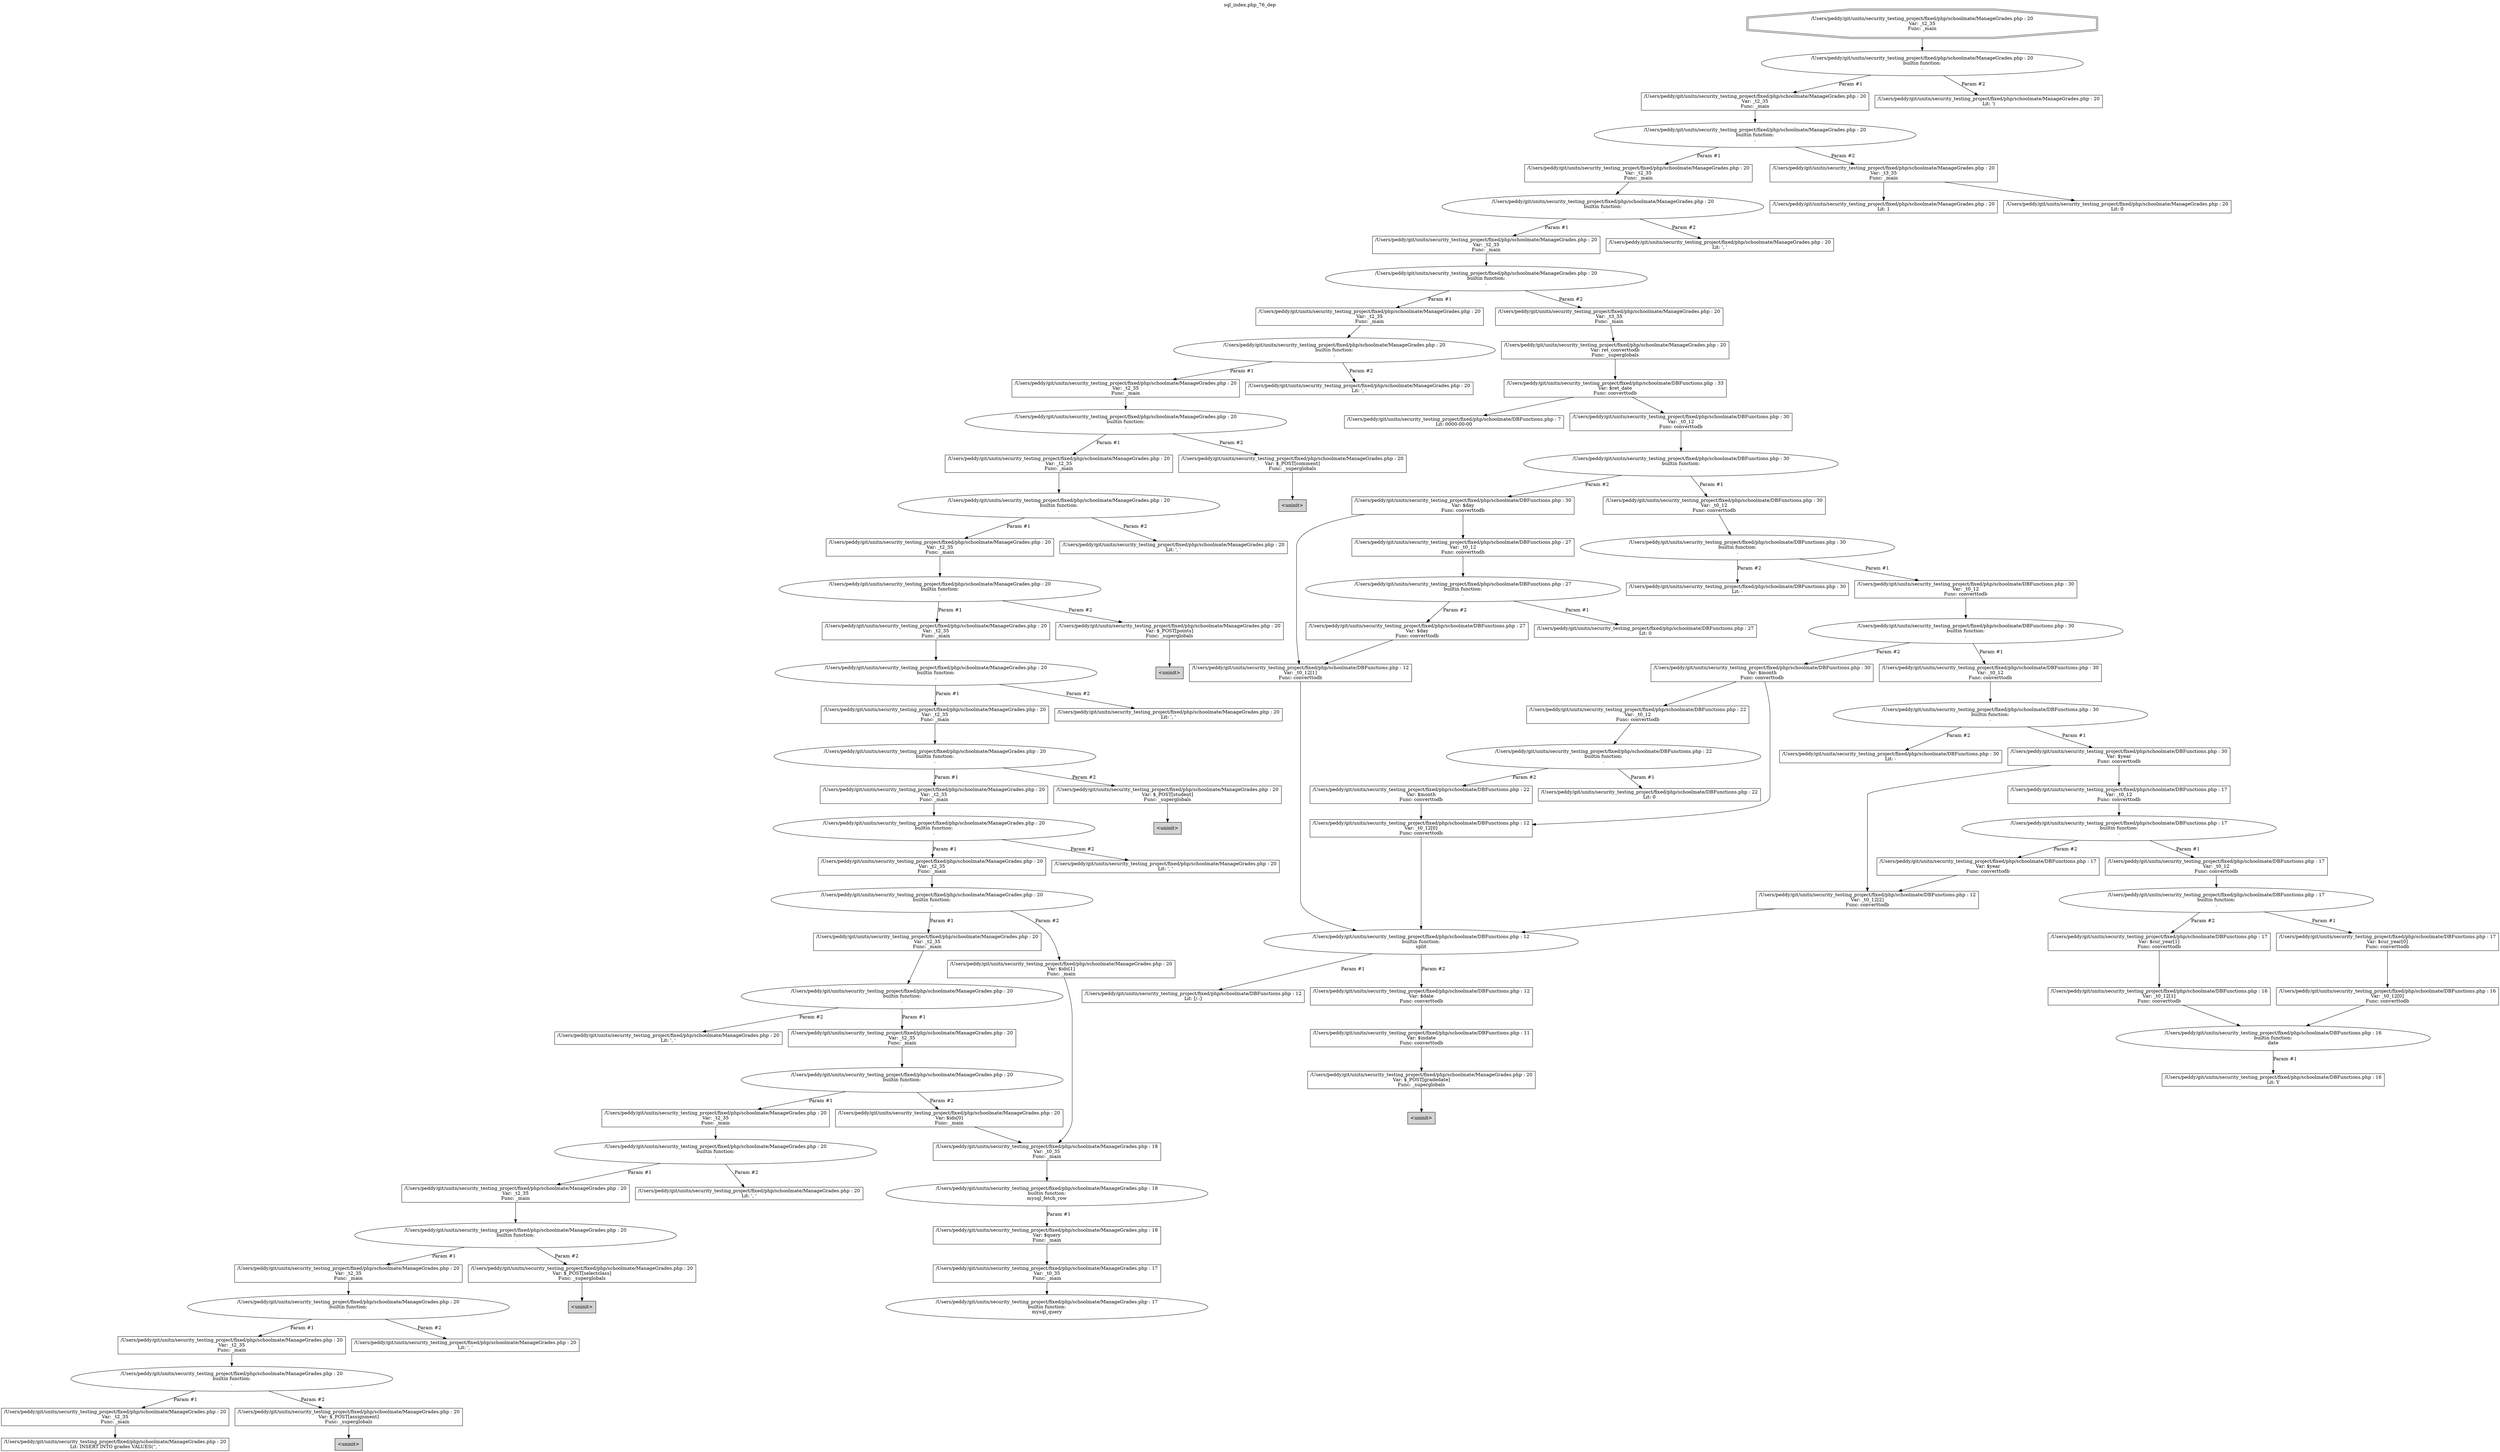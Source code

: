 digraph cfg {
  label="sql_index.php_76_dep";
  labelloc=t;
  n1 [shape=doubleoctagon, label="/Users/peddy/git/unitn/security_testing_project/fixed/php/schoolmate/ManageGrades.php : 20\nVar: _t2_35\nFunc: _main\n"];
  n2 [shape=ellipse, label="/Users/peddy/git/unitn/security_testing_project/fixed/php/schoolmate/ManageGrades.php : 20\nbuiltin function:\n.\n"];
  n3 [shape=box, label="/Users/peddy/git/unitn/security_testing_project/fixed/php/schoolmate/ManageGrades.php : 20\nVar: _t2_35\nFunc: _main\n"];
  n4 [shape=ellipse, label="/Users/peddy/git/unitn/security_testing_project/fixed/php/schoolmate/ManageGrades.php : 20\nbuiltin function:\n.\n"];
  n5 [shape=box, label="/Users/peddy/git/unitn/security_testing_project/fixed/php/schoolmate/ManageGrades.php : 20\nVar: _t2_35\nFunc: _main\n"];
  n6 [shape=ellipse, label="/Users/peddy/git/unitn/security_testing_project/fixed/php/schoolmate/ManageGrades.php : 20\nbuiltin function:\n.\n"];
  n7 [shape=box, label="/Users/peddy/git/unitn/security_testing_project/fixed/php/schoolmate/ManageGrades.php : 20\nVar: _t2_35\nFunc: _main\n"];
  n8 [shape=ellipse, label="/Users/peddy/git/unitn/security_testing_project/fixed/php/schoolmate/ManageGrades.php : 20\nbuiltin function:\n.\n"];
  n9 [shape=box, label="/Users/peddy/git/unitn/security_testing_project/fixed/php/schoolmate/ManageGrades.php : 20\nVar: _t2_35\nFunc: _main\n"];
  n10 [shape=ellipse, label="/Users/peddy/git/unitn/security_testing_project/fixed/php/schoolmate/ManageGrades.php : 20\nbuiltin function:\n.\n"];
  n11 [shape=box, label="/Users/peddy/git/unitn/security_testing_project/fixed/php/schoolmate/ManageGrades.php : 20\nVar: _t2_35\nFunc: _main\n"];
  n12 [shape=ellipse, label="/Users/peddy/git/unitn/security_testing_project/fixed/php/schoolmate/ManageGrades.php : 20\nbuiltin function:\n.\n"];
  n13 [shape=box, label="/Users/peddy/git/unitn/security_testing_project/fixed/php/schoolmate/ManageGrades.php : 20\nVar: _t2_35\nFunc: _main\n"];
  n14 [shape=ellipse, label="/Users/peddy/git/unitn/security_testing_project/fixed/php/schoolmate/ManageGrades.php : 20\nbuiltin function:\n.\n"];
  n15 [shape=box, label="/Users/peddy/git/unitn/security_testing_project/fixed/php/schoolmate/ManageGrades.php : 20\nVar: _t2_35\nFunc: _main\n"];
  n16 [shape=ellipse, label="/Users/peddy/git/unitn/security_testing_project/fixed/php/schoolmate/ManageGrades.php : 20\nbuiltin function:\n.\n"];
  n17 [shape=box, label="/Users/peddy/git/unitn/security_testing_project/fixed/php/schoolmate/ManageGrades.php : 20\nVar: _t2_35\nFunc: _main\n"];
  n18 [shape=ellipse, label="/Users/peddy/git/unitn/security_testing_project/fixed/php/schoolmate/ManageGrades.php : 20\nbuiltin function:\n.\n"];
  n19 [shape=box, label="/Users/peddy/git/unitn/security_testing_project/fixed/php/schoolmate/ManageGrades.php : 20\nVar: _t2_35\nFunc: _main\n"];
  n20 [shape=ellipse, label="/Users/peddy/git/unitn/security_testing_project/fixed/php/schoolmate/ManageGrades.php : 20\nbuiltin function:\n.\n"];
  n21 [shape=box, label="/Users/peddy/git/unitn/security_testing_project/fixed/php/schoolmate/ManageGrades.php : 20\nVar: _t2_35\nFunc: _main\n"];
  n22 [shape=ellipse, label="/Users/peddy/git/unitn/security_testing_project/fixed/php/schoolmate/ManageGrades.php : 20\nbuiltin function:\n.\n"];
  n23 [shape=box, label="/Users/peddy/git/unitn/security_testing_project/fixed/php/schoolmate/ManageGrades.php : 20\nVar: _t2_35\nFunc: _main\n"];
  n24 [shape=ellipse, label="/Users/peddy/git/unitn/security_testing_project/fixed/php/schoolmate/ManageGrades.php : 20\nbuiltin function:\n.\n"];
  n25 [shape=box, label="/Users/peddy/git/unitn/security_testing_project/fixed/php/schoolmate/ManageGrades.php : 20\nVar: _t2_35\nFunc: _main\n"];
  n26 [shape=ellipse, label="/Users/peddy/git/unitn/security_testing_project/fixed/php/schoolmate/ManageGrades.php : 20\nbuiltin function:\n.\n"];
  n27 [shape=box, label="/Users/peddy/git/unitn/security_testing_project/fixed/php/schoolmate/ManageGrades.php : 20\nVar: _t2_35\nFunc: _main\n"];
  n28 [shape=ellipse, label="/Users/peddy/git/unitn/security_testing_project/fixed/php/schoolmate/ManageGrades.php : 20\nbuiltin function:\n.\n"];
  n29 [shape=box, label="/Users/peddy/git/unitn/security_testing_project/fixed/php/schoolmate/ManageGrades.php : 20\nVar: _t2_35\nFunc: _main\n"];
  n30 [shape=ellipse, label="/Users/peddy/git/unitn/security_testing_project/fixed/php/schoolmate/ManageGrades.php : 20\nbuiltin function:\n.\n"];
  n31 [shape=box, label="/Users/peddy/git/unitn/security_testing_project/fixed/php/schoolmate/ManageGrades.php : 20\nVar: _t2_35\nFunc: _main\n"];
  n32 [shape=ellipse, label="/Users/peddy/git/unitn/security_testing_project/fixed/php/schoolmate/ManageGrades.php : 20\nbuiltin function:\n.\n"];
  n33 [shape=box, label="/Users/peddy/git/unitn/security_testing_project/fixed/php/schoolmate/ManageGrades.php : 20\nVar: _t2_35\nFunc: _main\n"];
  n34 [shape=ellipse, label="/Users/peddy/git/unitn/security_testing_project/fixed/php/schoolmate/ManageGrades.php : 20\nbuiltin function:\n.\n"];
  n35 [shape=box, label="/Users/peddy/git/unitn/security_testing_project/fixed/php/schoolmate/ManageGrades.php : 20\nVar: _t2_35\nFunc: _main\n"];
  n36 [shape=ellipse, label="/Users/peddy/git/unitn/security_testing_project/fixed/php/schoolmate/ManageGrades.php : 20\nbuiltin function:\n.\n"];
  n37 [shape=box, label="/Users/peddy/git/unitn/security_testing_project/fixed/php/schoolmate/ManageGrades.php : 20\nVar: _t2_35\nFunc: _main\n"];
  n38 [shape=box, label="/Users/peddy/git/unitn/security_testing_project/fixed/php/schoolmate/ManageGrades.php : 20\nLit: INSERT INTO grades VALUES('', '\n"];
  n39 [shape=box, label="/Users/peddy/git/unitn/security_testing_project/fixed/php/schoolmate/ManageGrades.php : 20\nVar: $_POST[assignment]\nFunc: _superglobals\n"];
  n40 [shape=box, label="<uninit>",style=filled];
  n41 [shape=box, label="/Users/peddy/git/unitn/security_testing_project/fixed/php/schoolmate/ManageGrades.php : 20\nLit: ', '\n"];
  n42 [shape=box, label="/Users/peddy/git/unitn/security_testing_project/fixed/php/schoolmate/ManageGrades.php : 20\nVar: $_POST[selectclass]\nFunc: _superglobals\n"];
  n43 [shape=box, label="<uninit>",style=filled];
  n44 [shape=box, label="/Users/peddy/git/unitn/security_testing_project/fixed/php/schoolmate/ManageGrades.php : 20\nLit: ', '\n"];
  n45 [shape=box, label="/Users/peddy/git/unitn/security_testing_project/fixed/php/schoolmate/ManageGrades.php : 20\nVar: $ids[0]\nFunc: _main\n"];
  n46 [shape=box, label="/Users/peddy/git/unitn/security_testing_project/fixed/php/schoolmate/ManageGrades.php : 18\nVar: _t0_35\nFunc: _main\n"];
  n47 [shape=ellipse, label="/Users/peddy/git/unitn/security_testing_project/fixed/php/schoolmate/ManageGrades.php : 18\nbuiltin function:\nmysql_fetch_row\n"];
  n48 [shape=box, label="/Users/peddy/git/unitn/security_testing_project/fixed/php/schoolmate/ManageGrades.php : 18\nVar: $query\nFunc: _main\n"];
  n49 [shape=box, label="/Users/peddy/git/unitn/security_testing_project/fixed/php/schoolmate/ManageGrades.php : 17\nVar: _t0_35\nFunc: _main\n"];
  n50 [shape=ellipse, label="/Users/peddy/git/unitn/security_testing_project/fixed/php/schoolmate/ManageGrades.php : 17\nbuiltin function:\nmysql_query\n"];
  n51 [shape=box, label="/Users/peddy/git/unitn/security_testing_project/fixed/php/schoolmate/ManageGrades.php : 20\nLit: ', '\n"];
  n52 [shape=box, label="/Users/peddy/git/unitn/security_testing_project/fixed/php/schoolmate/ManageGrades.php : 20\nVar: $ids[1]\nFunc: _main\n"];
  n53 [shape=box, label="/Users/peddy/git/unitn/security_testing_project/fixed/php/schoolmate/ManageGrades.php : 20\nLit: ', '\n"];
  n54 [shape=box, label="/Users/peddy/git/unitn/security_testing_project/fixed/php/schoolmate/ManageGrades.php : 20\nVar: $_POST[student]\nFunc: _superglobals\n"];
  n55 [shape=box, label="<uninit>",style=filled];
  n56 [shape=box, label="/Users/peddy/git/unitn/security_testing_project/fixed/php/schoolmate/ManageGrades.php : 20\nLit: ', '\n"];
  n57 [shape=box, label="/Users/peddy/git/unitn/security_testing_project/fixed/php/schoolmate/ManageGrades.php : 20\nVar: $_POST[points]\nFunc: _superglobals\n"];
  n58 [shape=box, label="<uninit>",style=filled];
  n59 [shape=box, label="/Users/peddy/git/unitn/security_testing_project/fixed/php/schoolmate/ManageGrades.php : 20\nLit: ', '\n"];
  n60 [shape=box, label="/Users/peddy/git/unitn/security_testing_project/fixed/php/schoolmate/ManageGrades.php : 20\nVar: $_POST[comment]\nFunc: _superglobals\n"];
  n61 [shape=box, label="<uninit>",style=filled];
  n62 [shape=box, label="/Users/peddy/git/unitn/security_testing_project/fixed/php/schoolmate/ManageGrades.php : 20\nLit: ', '\n"];
  n63 [shape=box, label="/Users/peddy/git/unitn/security_testing_project/fixed/php/schoolmate/ManageGrades.php : 20\nVar: _t3_35\nFunc: _main\n"];
  n64 [shape=box, label="/Users/peddy/git/unitn/security_testing_project/fixed/php/schoolmate/ManageGrades.php : 20\nVar: ret_converttodb\nFunc: _superglobals\n"];
  n65 [shape=box, label="/Users/peddy/git/unitn/security_testing_project/fixed/php/schoolmate/DBFunctions.php : 33\nVar: $ret_date\nFunc: converttodb\n"];
  n66 [shape=box, label="/Users/peddy/git/unitn/security_testing_project/fixed/php/schoolmate/DBFunctions.php : 7\nLit: 0000-00-00\n"];
  n67 [shape=box, label="/Users/peddy/git/unitn/security_testing_project/fixed/php/schoolmate/DBFunctions.php : 30\nVar: _t0_12\nFunc: converttodb\n"];
  n68 [shape=ellipse, label="/Users/peddy/git/unitn/security_testing_project/fixed/php/schoolmate/DBFunctions.php : 30\nbuiltin function:\n.\n"];
  n69 [shape=box, label="/Users/peddy/git/unitn/security_testing_project/fixed/php/schoolmate/DBFunctions.php : 30\nVar: _t0_12\nFunc: converttodb\n"];
  n70 [shape=ellipse, label="/Users/peddy/git/unitn/security_testing_project/fixed/php/schoolmate/DBFunctions.php : 30\nbuiltin function:\n.\n"];
  n71 [shape=box, label="/Users/peddy/git/unitn/security_testing_project/fixed/php/schoolmate/DBFunctions.php : 30\nVar: _t0_12\nFunc: converttodb\n"];
  n72 [shape=ellipse, label="/Users/peddy/git/unitn/security_testing_project/fixed/php/schoolmate/DBFunctions.php : 30\nbuiltin function:\n.\n"];
  n73 [shape=box, label="/Users/peddy/git/unitn/security_testing_project/fixed/php/schoolmate/DBFunctions.php : 30\nVar: _t0_12\nFunc: converttodb\n"];
  n74 [shape=ellipse, label="/Users/peddy/git/unitn/security_testing_project/fixed/php/schoolmate/DBFunctions.php : 30\nbuiltin function:\n.\n"];
  n75 [shape=box, label="/Users/peddy/git/unitn/security_testing_project/fixed/php/schoolmate/DBFunctions.php : 30\nVar: $year\nFunc: converttodb\n"];
  n76 [shape=box, label="/Users/peddy/git/unitn/security_testing_project/fixed/php/schoolmate/DBFunctions.php : 12\nVar: _t0_12[2]\nFunc: converttodb\n"];
  n77 [shape=ellipse, label="/Users/peddy/git/unitn/security_testing_project/fixed/php/schoolmate/DBFunctions.php : 12\nbuiltin function:\nsplit\n"];
  n78 [shape=box, label="/Users/peddy/git/unitn/security_testing_project/fixed/php/schoolmate/DBFunctions.php : 12\nLit: [/.-]\n"];
  n79 [shape=box, label="/Users/peddy/git/unitn/security_testing_project/fixed/php/schoolmate/DBFunctions.php : 12\nVar: $date\nFunc: converttodb\n"];
  n80 [shape=box, label="/Users/peddy/git/unitn/security_testing_project/fixed/php/schoolmate/DBFunctions.php : 11\nVar: $indate\nFunc: converttodb\n"];
  n81 [shape=box, label="/Users/peddy/git/unitn/security_testing_project/fixed/php/schoolmate/ManageGrades.php : 20\nVar: $_POST[gradedate]\nFunc: _superglobals\n"];
  n82 [shape=box, label="<uninit>",style=filled];
  n83 [shape=box, label="/Users/peddy/git/unitn/security_testing_project/fixed/php/schoolmate/DBFunctions.php : 17\nVar: _t0_12\nFunc: converttodb\n"];
  n84 [shape=ellipse, label="/Users/peddy/git/unitn/security_testing_project/fixed/php/schoolmate/DBFunctions.php : 17\nbuiltin function:\n.\n"];
  n85 [shape=box, label="/Users/peddy/git/unitn/security_testing_project/fixed/php/schoolmate/DBFunctions.php : 17\nVar: _t0_12\nFunc: converttodb\n"];
  n86 [shape=ellipse, label="/Users/peddy/git/unitn/security_testing_project/fixed/php/schoolmate/DBFunctions.php : 17\nbuiltin function:\n.\n"];
  n87 [shape=box, label="/Users/peddy/git/unitn/security_testing_project/fixed/php/schoolmate/DBFunctions.php : 17\nVar: $cur_year[0]\nFunc: converttodb\n"];
  n88 [shape=box, label="/Users/peddy/git/unitn/security_testing_project/fixed/php/schoolmate/DBFunctions.php : 16\nVar: _t0_12[0]\nFunc: converttodb\n"];
  n89 [shape=ellipse, label="/Users/peddy/git/unitn/security_testing_project/fixed/php/schoolmate/DBFunctions.php : 16\nbuiltin function:\ndate\n"];
  n90 [shape=box, label="/Users/peddy/git/unitn/security_testing_project/fixed/php/schoolmate/DBFunctions.php : 16\nLit: Y\n"];
  n91 [shape=box, label="/Users/peddy/git/unitn/security_testing_project/fixed/php/schoolmate/DBFunctions.php : 17\nVar: $cur_year[1]\nFunc: converttodb\n"];
  n92 [shape=box, label="/Users/peddy/git/unitn/security_testing_project/fixed/php/schoolmate/DBFunctions.php : 16\nVar: _t0_12[1]\nFunc: converttodb\n"];
  n93 [shape=box, label="/Users/peddy/git/unitn/security_testing_project/fixed/php/schoolmate/DBFunctions.php : 17\nVar: $year\nFunc: converttodb\n"];
  n94 [shape=box, label="/Users/peddy/git/unitn/security_testing_project/fixed/php/schoolmate/DBFunctions.php : 30\nLit: -\n"];
  n95 [shape=box, label="/Users/peddy/git/unitn/security_testing_project/fixed/php/schoolmate/DBFunctions.php : 30\nVar: $month\nFunc: converttodb\n"];
  n96 [shape=box, label="/Users/peddy/git/unitn/security_testing_project/fixed/php/schoolmate/DBFunctions.php : 22\nVar: _t0_12\nFunc: converttodb\n"];
  n97 [shape=ellipse, label="/Users/peddy/git/unitn/security_testing_project/fixed/php/schoolmate/DBFunctions.php : 22\nbuiltin function:\n.\n"];
  n98 [shape=box, label="/Users/peddy/git/unitn/security_testing_project/fixed/php/schoolmate/DBFunctions.php : 22\nLit: 0\n"];
  n99 [shape=box, label="/Users/peddy/git/unitn/security_testing_project/fixed/php/schoolmate/DBFunctions.php : 22\nVar: $month\nFunc: converttodb\n"];
  n100 [shape=box, label="/Users/peddy/git/unitn/security_testing_project/fixed/php/schoolmate/DBFunctions.php : 12\nVar: _t0_12[0]\nFunc: converttodb\n"];
  n101 [shape=box, label="/Users/peddy/git/unitn/security_testing_project/fixed/php/schoolmate/DBFunctions.php : 30\nLit: -\n"];
  n102 [shape=box, label="/Users/peddy/git/unitn/security_testing_project/fixed/php/schoolmate/DBFunctions.php : 30\nVar: $day\nFunc: converttodb\n"];
  n103 [shape=box, label="/Users/peddy/git/unitn/security_testing_project/fixed/php/schoolmate/DBFunctions.php : 12\nVar: _t0_12[1]\nFunc: converttodb\n"];
  n104 [shape=box, label="/Users/peddy/git/unitn/security_testing_project/fixed/php/schoolmate/DBFunctions.php : 27\nVar: _t0_12\nFunc: converttodb\n"];
  n105 [shape=ellipse, label="/Users/peddy/git/unitn/security_testing_project/fixed/php/schoolmate/DBFunctions.php : 27\nbuiltin function:\n.\n"];
  n106 [shape=box, label="/Users/peddy/git/unitn/security_testing_project/fixed/php/schoolmate/DBFunctions.php : 27\nLit: 0\n"];
  n107 [shape=box, label="/Users/peddy/git/unitn/security_testing_project/fixed/php/schoolmate/DBFunctions.php : 27\nVar: $day\nFunc: converttodb\n"];
  n108 [shape=box, label="/Users/peddy/git/unitn/security_testing_project/fixed/php/schoolmate/ManageGrades.php : 20\nLit: ', '\n"];
  n109 [shape=box, label="/Users/peddy/git/unitn/security_testing_project/fixed/php/schoolmate/ManageGrades.php : 20\nVar: _t3_35\nFunc: _main\n"];
  n110 [shape=box, label="/Users/peddy/git/unitn/security_testing_project/fixed/php/schoolmate/ManageGrades.php : 20\nLit: 1\n"];
  n111 [shape=box, label="/Users/peddy/git/unitn/security_testing_project/fixed/php/schoolmate/ManageGrades.php : 20\nLit: 0\n"];
  n112 [shape=box, label="/Users/peddy/git/unitn/security_testing_project/fixed/php/schoolmate/ManageGrades.php : 20\nLit: ')\n"];
  n1 -> n2;
  n3 -> n4;
  n5 -> n6;
  n7 -> n8;
  n9 -> n10;
  n11 -> n12;
  n13 -> n14;
  n15 -> n16;
  n17 -> n18;
  n19 -> n20;
  n21 -> n22;
  n23 -> n24;
  n25 -> n26;
  n27 -> n28;
  n29 -> n30;
  n31 -> n32;
  n33 -> n34;
  n35 -> n36;
  n37 -> n38;
  n36 -> n37[label="Param #1"];
  n36 -> n39[label="Param #2"];
  n39 -> n40;
  n34 -> n35[label="Param #1"];
  n34 -> n41[label="Param #2"];
  n32 -> n33[label="Param #1"];
  n32 -> n42[label="Param #2"];
  n42 -> n43;
  n30 -> n31[label="Param #1"];
  n30 -> n44[label="Param #2"];
  n28 -> n29[label="Param #1"];
  n28 -> n45[label="Param #2"];
  n46 -> n47;
  n49 -> n50;
  n48 -> n49;
  n47 -> n48[label="Param #1"];
  n45 -> n46;
  n26 -> n27[label="Param #1"];
  n26 -> n51[label="Param #2"];
  n24 -> n25[label="Param #1"];
  n24 -> n52[label="Param #2"];
  n52 -> n46;
  n22 -> n23[label="Param #1"];
  n22 -> n53[label="Param #2"];
  n20 -> n21[label="Param #1"];
  n20 -> n54[label="Param #2"];
  n54 -> n55;
  n18 -> n19[label="Param #1"];
  n18 -> n56[label="Param #2"];
  n16 -> n17[label="Param #1"];
  n16 -> n57[label="Param #2"];
  n57 -> n58;
  n14 -> n15[label="Param #1"];
  n14 -> n59[label="Param #2"];
  n12 -> n13[label="Param #1"];
  n12 -> n60[label="Param #2"];
  n60 -> n61;
  n10 -> n11[label="Param #1"];
  n10 -> n62[label="Param #2"];
  n8 -> n9[label="Param #1"];
  n8 -> n63[label="Param #2"];
  n65 -> n66;
  n65 -> n67;
  n67 -> n68;
  n69 -> n70;
  n71 -> n72;
  n73 -> n74;
  n76 -> n77;
  n77 -> n78[label="Param #1"];
  n77 -> n79[label="Param #2"];
  n81 -> n82;
  n80 -> n81;
  n79 -> n80;
  n75 -> n76;
  n75 -> n83;
  n83 -> n84;
  n85 -> n86;
  n88 -> n89;
  n89 -> n90[label="Param #1"];
  n87 -> n88;
  n86 -> n87[label="Param #1"];
  n86 -> n91[label="Param #2"];
  n92 -> n89;
  n91 -> n92;
  n84 -> n85[label="Param #1"];
  n84 -> n93[label="Param #2"];
  n93 -> n76;
  n74 -> n75[label="Param #1"];
  n74 -> n94[label="Param #2"];
  n72 -> n73[label="Param #1"];
  n72 -> n95[label="Param #2"];
  n96 -> n97;
  n97 -> n98[label="Param #1"];
  n97 -> n99[label="Param #2"];
  n100 -> n77;
  n99 -> n100;
  n95 -> n96;
  n95 -> n100;
  n70 -> n71[label="Param #1"];
  n70 -> n101[label="Param #2"];
  n68 -> n69[label="Param #1"];
  n68 -> n102[label="Param #2"];
  n103 -> n77;
  n102 -> n103;
  n102 -> n104;
  n104 -> n105;
  n105 -> n106[label="Param #1"];
  n105 -> n107[label="Param #2"];
  n107 -> n103;
  n64 -> n65;
  n63 -> n64;
  n6 -> n7[label="Param #1"];
  n6 -> n108[label="Param #2"];
  n4 -> n5[label="Param #1"];
  n4 -> n109[label="Param #2"];
  n109 -> n110;
  n109 -> n111;
  n2 -> n3[label="Param #1"];
  n2 -> n112[label="Param #2"];
}
